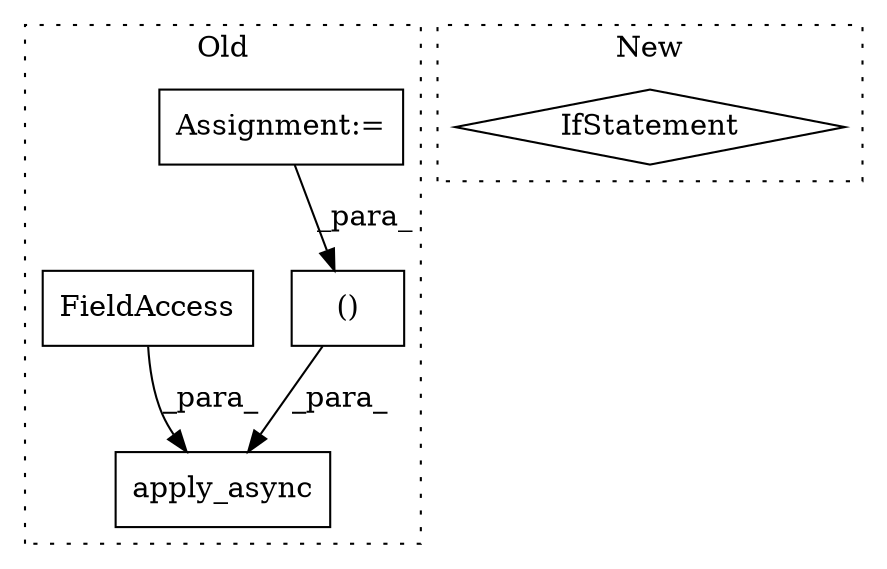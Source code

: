 digraph G {
subgraph cluster0 {
1 [label="apply_async" a="32" s="1331,1393" l="12,2" shape="box"];
3 [label="Assignment:=" a="7" s="1208" l="1" shape="box"];
4 [label="()" a="106" s="1357" l="36" shape="box"];
5 [label="FieldAccess" a="22" s="1343" l="6" shape="box"];
label = "Old";
style="dotted";
}
subgraph cluster1 {
2 [label="IfStatement" a="25" s="824,856" l="4,2" shape="diamond"];
label = "New";
style="dotted";
}
3 -> 4 [label="_para_"];
4 -> 1 [label="_para_"];
5 -> 1 [label="_para_"];
}